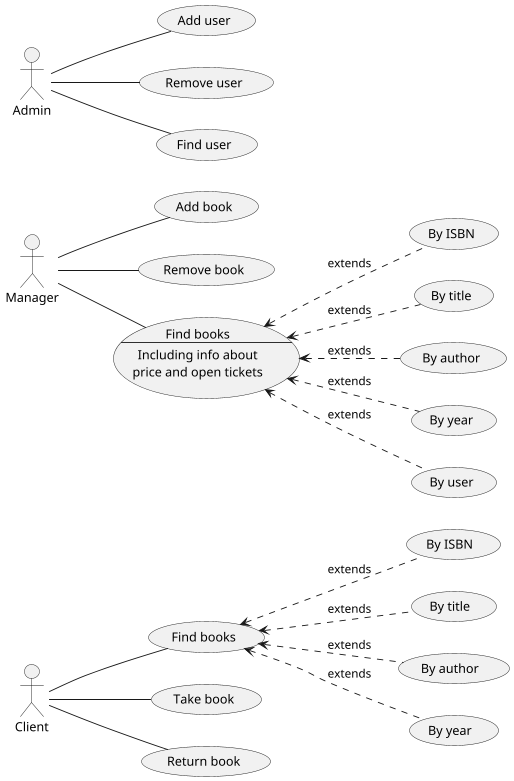 @startuml
'https://plantuml.com/use-case-diagram

left to right direction
scale 0.9

:Client: -- (Find books)
(Find books) <.- (By ISBN ) : extends
(Find books) <.- (By title ) : extends
(Find books) <.- (By author ) : extends
(Find books) <.- (By year ) : extends
:Client: -- (Take book)
:Client: -- (Return book)

:Manager: -- (Add book)
:Manager: -- (Remove book)

usecase FIND_BOOKS_MANAGER as "Find books
---
Including info about
price and open tickets"
:Manager: -- (FIND_BOOKS_MANAGER)

(FIND_BOOKS_MANAGER) <.- (By ISBN) : extends
(FIND_BOOKS_MANAGER) <.- (By title) : extends
(FIND_BOOKS_MANAGER) <.- (By author) : extends
(FIND_BOOKS_MANAGER) <.- (By year) : extends
(FIND_BOOKS_MANAGER) <.- (By user) : extends

:Admin: -- (Add user)
:Admin: -- (Remove user)
:Admin: -- (Find user)
@enduml